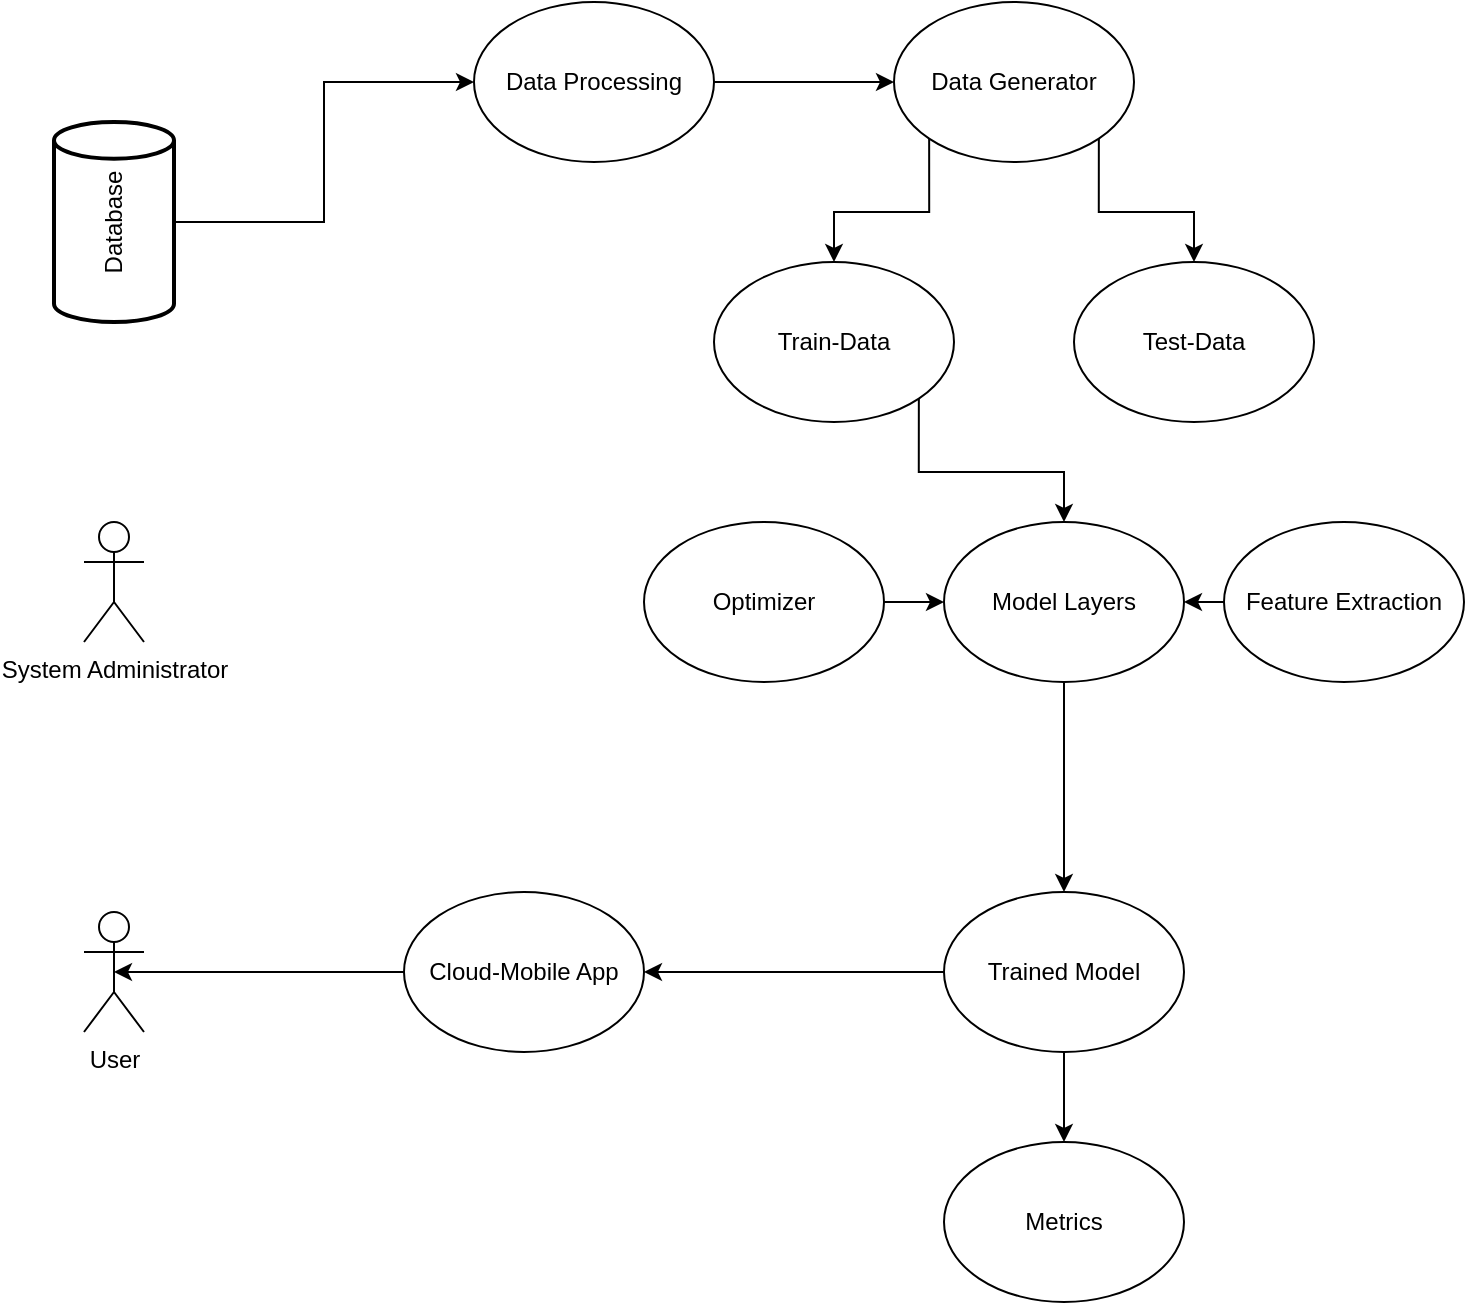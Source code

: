 <mxfile version="20.5.1" type="github">
  <diagram id="Z_isAmxPyYDPvPfBriaF" name="Page-1">
    <mxGraphModel dx="992" dy="638" grid="1" gridSize="10" guides="1" tooltips="1" connect="1" arrows="1" fold="1" page="1" pageScale="1" pageWidth="827" pageHeight="1169" math="0" shadow="0">
      <root>
        <mxCell id="0" />
        <mxCell id="1" parent="0" />
        <mxCell id="cteyw57EZUwjN1r9_n_c-1" value="User" style="shape=umlActor;verticalLabelPosition=bottom;verticalAlign=top;html=1;outlineConnect=0;" vertex="1" parent="1">
          <mxGeometry x="105" y="515" width="30" height="60" as="geometry" />
        </mxCell>
        <mxCell id="cteyw57EZUwjN1r9_n_c-2" value="System Administrator" style="shape=umlActor;verticalLabelPosition=bottom;verticalAlign=top;html=1;outlineConnect=0;" vertex="1" parent="1">
          <mxGeometry x="105" y="320" width="30" height="60" as="geometry" />
        </mxCell>
        <mxCell id="cteyw57EZUwjN1r9_n_c-15" style="edgeStyle=orthogonalEdgeStyle;rounded=0;orthogonalLoop=1;jettySize=auto;html=1;exitX=0.5;exitY=1;exitDx=0;exitDy=0;exitPerimeter=0;entryX=0;entryY=0.5;entryDx=0;entryDy=0;" edge="1" parent="1" source="cteyw57EZUwjN1r9_n_c-4" target="cteyw57EZUwjN1r9_n_c-5">
          <mxGeometry relative="1" as="geometry" />
        </mxCell>
        <mxCell id="cteyw57EZUwjN1r9_n_c-4" value="Database" style="strokeWidth=2;html=1;shape=mxgraph.flowchart.direct_data;whiteSpace=wrap;rotation=-90;" vertex="1" parent="1">
          <mxGeometry x="70" y="140" width="100" height="60" as="geometry" />
        </mxCell>
        <mxCell id="cteyw57EZUwjN1r9_n_c-16" style="edgeStyle=orthogonalEdgeStyle;rounded=0;orthogonalLoop=1;jettySize=auto;html=1;exitX=1;exitY=0.5;exitDx=0;exitDy=0;entryX=0;entryY=0.5;entryDx=0;entryDy=0;" edge="1" parent="1" source="cteyw57EZUwjN1r9_n_c-5" target="cteyw57EZUwjN1r9_n_c-6">
          <mxGeometry relative="1" as="geometry" />
        </mxCell>
        <mxCell id="cteyw57EZUwjN1r9_n_c-5" value="Data Processing" style="ellipse;whiteSpace=wrap;html=1;" vertex="1" parent="1">
          <mxGeometry x="300" y="60" width="120" height="80" as="geometry" />
        </mxCell>
        <mxCell id="cteyw57EZUwjN1r9_n_c-17" style="edgeStyle=orthogonalEdgeStyle;rounded=0;orthogonalLoop=1;jettySize=auto;html=1;exitX=0;exitY=1;exitDx=0;exitDy=0;entryX=0.5;entryY=0;entryDx=0;entryDy=0;" edge="1" parent="1" source="cteyw57EZUwjN1r9_n_c-6" target="cteyw57EZUwjN1r9_n_c-7">
          <mxGeometry relative="1" as="geometry" />
        </mxCell>
        <mxCell id="cteyw57EZUwjN1r9_n_c-18" style="edgeStyle=orthogonalEdgeStyle;rounded=0;orthogonalLoop=1;jettySize=auto;html=1;exitX=1;exitY=1;exitDx=0;exitDy=0;entryX=0.5;entryY=0;entryDx=0;entryDy=0;" edge="1" parent="1" source="cteyw57EZUwjN1r9_n_c-6" target="cteyw57EZUwjN1r9_n_c-8">
          <mxGeometry relative="1" as="geometry" />
        </mxCell>
        <mxCell id="cteyw57EZUwjN1r9_n_c-6" value="Data Generator" style="ellipse;whiteSpace=wrap;html=1;" vertex="1" parent="1">
          <mxGeometry x="510" y="60" width="120" height="80" as="geometry" />
        </mxCell>
        <mxCell id="cteyw57EZUwjN1r9_n_c-19" style="edgeStyle=orthogonalEdgeStyle;rounded=0;orthogonalLoop=1;jettySize=auto;html=1;exitX=1;exitY=1;exitDx=0;exitDy=0;entryX=0.5;entryY=0;entryDx=0;entryDy=0;" edge="1" parent="1" source="cteyw57EZUwjN1r9_n_c-7" target="cteyw57EZUwjN1r9_n_c-10">
          <mxGeometry relative="1" as="geometry" />
        </mxCell>
        <mxCell id="cteyw57EZUwjN1r9_n_c-7" value="Train-Data" style="ellipse;whiteSpace=wrap;html=1;" vertex="1" parent="1">
          <mxGeometry x="420" y="190" width="120" height="80" as="geometry" />
        </mxCell>
        <mxCell id="cteyw57EZUwjN1r9_n_c-8" value="Test-Data" style="ellipse;whiteSpace=wrap;html=1;" vertex="1" parent="1">
          <mxGeometry x="600" y="190" width="120" height="80" as="geometry" />
        </mxCell>
        <mxCell id="cteyw57EZUwjN1r9_n_c-20" style="edgeStyle=orthogonalEdgeStyle;rounded=0;orthogonalLoop=1;jettySize=auto;html=1;exitX=1;exitY=0.5;exitDx=0;exitDy=0;entryX=0;entryY=0.5;entryDx=0;entryDy=0;" edge="1" parent="1" source="cteyw57EZUwjN1r9_n_c-9" target="cteyw57EZUwjN1r9_n_c-10">
          <mxGeometry relative="1" as="geometry" />
        </mxCell>
        <mxCell id="cteyw57EZUwjN1r9_n_c-9" value="Optimizer" style="ellipse;whiteSpace=wrap;html=1;" vertex="1" parent="1">
          <mxGeometry x="385" y="320" width="120" height="80" as="geometry" />
        </mxCell>
        <mxCell id="cteyw57EZUwjN1r9_n_c-27" style="edgeStyle=orthogonalEdgeStyle;rounded=0;orthogonalLoop=1;jettySize=auto;html=1;exitX=0.5;exitY=1;exitDx=0;exitDy=0;entryX=0.5;entryY=0;entryDx=0;entryDy=0;" edge="1" parent="1" source="cteyw57EZUwjN1r9_n_c-10" target="cteyw57EZUwjN1r9_n_c-12">
          <mxGeometry relative="1" as="geometry" />
        </mxCell>
        <mxCell id="cteyw57EZUwjN1r9_n_c-10" value="Model Layers" style="ellipse;whiteSpace=wrap;html=1;" vertex="1" parent="1">
          <mxGeometry x="535" y="320" width="120" height="80" as="geometry" />
        </mxCell>
        <mxCell id="cteyw57EZUwjN1r9_n_c-21" style="edgeStyle=orthogonalEdgeStyle;rounded=0;orthogonalLoop=1;jettySize=auto;html=1;exitX=0;exitY=0.5;exitDx=0;exitDy=0;entryX=1;entryY=0.5;entryDx=0;entryDy=0;" edge="1" parent="1" source="cteyw57EZUwjN1r9_n_c-11" target="cteyw57EZUwjN1r9_n_c-10">
          <mxGeometry relative="1" as="geometry" />
        </mxCell>
        <mxCell id="cteyw57EZUwjN1r9_n_c-11" value="Feature Extraction" style="ellipse;whiteSpace=wrap;html=1;" vertex="1" parent="1">
          <mxGeometry x="675" y="320" width="120" height="80" as="geometry" />
        </mxCell>
        <mxCell id="cteyw57EZUwjN1r9_n_c-23" style="edgeStyle=orthogonalEdgeStyle;rounded=0;orthogonalLoop=1;jettySize=auto;html=1;exitX=0.5;exitY=1;exitDx=0;exitDy=0;" edge="1" parent="1" source="cteyw57EZUwjN1r9_n_c-12" target="cteyw57EZUwjN1r9_n_c-13">
          <mxGeometry relative="1" as="geometry" />
        </mxCell>
        <mxCell id="cteyw57EZUwjN1r9_n_c-24" style="edgeStyle=orthogonalEdgeStyle;rounded=0;orthogonalLoop=1;jettySize=auto;html=1;exitX=0;exitY=0.5;exitDx=0;exitDy=0;" edge="1" parent="1" source="cteyw57EZUwjN1r9_n_c-12" target="cteyw57EZUwjN1r9_n_c-14">
          <mxGeometry relative="1" as="geometry" />
        </mxCell>
        <mxCell id="cteyw57EZUwjN1r9_n_c-12" value="Trained Model&lt;span style=&quot;color: rgba(0, 0, 0, 0); font-family: monospace; font-size: 0px; text-align: start;&quot;&gt;%3CmxGraphModel%3E%3Croot%3E%3CmxCell%20id%3D%220%22%2F%3E%3CmxCell%20id%3D%221%22%20parent%3D%220%22%2F%3E%3CmxCell%20id%3D%222%22%20value%3D%22train-data%22%20style%3D%22ellipse%3BwhiteSpace%3Dwrap%3Bhtml%3D1%3B%22%20vertex%3D%221%22%20parent%3D%221%22%3E%3CmxGeometry%20x%3D%22370%22%20y%3D%22290%22%20width%3D%22120%22%20height%3D%2280%22%20as%3D%22geometry%22%2F%3E%3C%2FmxCell%3E%3C%2Froot%3E%3C%2FmxGraphModel%3E&lt;/span&gt;" style="ellipse;whiteSpace=wrap;html=1;" vertex="1" parent="1">
          <mxGeometry x="535" y="505" width="120" height="80" as="geometry" />
        </mxCell>
        <mxCell id="cteyw57EZUwjN1r9_n_c-13" value="Metrics" style="ellipse;whiteSpace=wrap;html=1;" vertex="1" parent="1">
          <mxGeometry x="535" y="630" width="120" height="80" as="geometry" />
        </mxCell>
        <mxCell id="cteyw57EZUwjN1r9_n_c-25" style="edgeStyle=orthogonalEdgeStyle;rounded=0;orthogonalLoop=1;jettySize=auto;html=1;exitX=0;exitY=0.5;exitDx=0;exitDy=0;entryX=0.5;entryY=0.5;entryDx=0;entryDy=0;entryPerimeter=0;" edge="1" parent="1" source="cteyw57EZUwjN1r9_n_c-14" target="cteyw57EZUwjN1r9_n_c-1">
          <mxGeometry relative="1" as="geometry" />
        </mxCell>
        <mxCell id="cteyw57EZUwjN1r9_n_c-14" value="Cloud-Mobile App" style="ellipse;whiteSpace=wrap;html=1;" vertex="1" parent="1">
          <mxGeometry x="265" y="505" width="120" height="80" as="geometry" />
        </mxCell>
      </root>
    </mxGraphModel>
  </diagram>
</mxfile>
